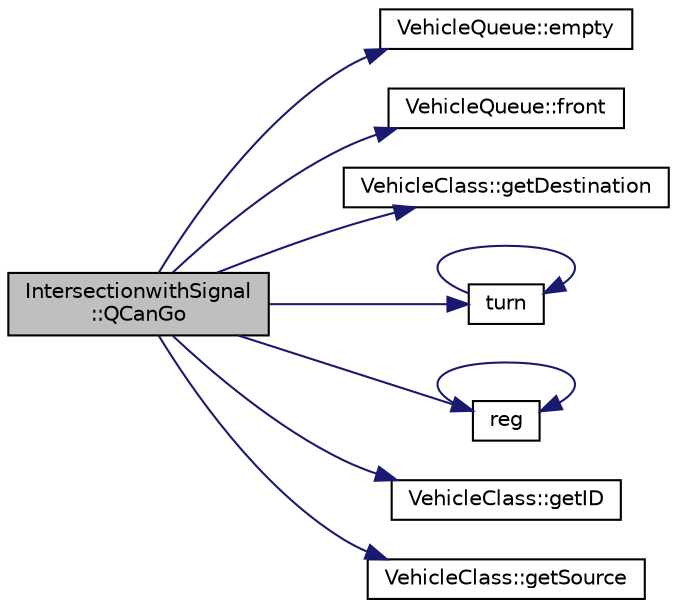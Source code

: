 digraph "IntersectionwithSignal::QCanGo"
{
  edge [fontname="Helvetica",fontsize="10",labelfontname="Helvetica",labelfontsize="10"];
  node [fontname="Helvetica",fontsize="10",shape=record];
  rankdir="LR";
  Node1 [label="IntersectionwithSignal\l::QCanGo",height=0.2,width=0.4,color="black", fillcolor="grey75", style="filled" fontcolor="black"];
  Node1 -> Node2 [color="midnightblue",fontsize="10",style="solid",fontname="Helvetica"];
  Node2 [label="VehicleQueue::empty",height=0.2,width=0.4,color="black", fillcolor="white", style="filled",URL="$class_vehicle_queue.html#a9c22a63f1c7562bc14be172a38cffcb9"];
  Node1 -> Node3 [color="midnightblue",fontsize="10",style="solid",fontname="Helvetica"];
  Node3 [label="VehicleQueue::front",height=0.2,width=0.4,color="black", fillcolor="white", style="filled",URL="$class_vehicle_queue.html#aff7fef0dc6401e38a26bc34ee0e78f2a"];
  Node1 -> Node4 [color="midnightblue",fontsize="10",style="solid",fontname="Helvetica"];
  Node4 [label="VehicleClass::getDestination",height=0.2,width=0.4,color="black", fillcolor="white", style="filled",URL="$class_vehicle_class.html#a2158372213aad34b03a4d8021e1dbd1d"];
  Node1 -> Node5 [color="midnightblue",fontsize="10",style="solid",fontname="Helvetica"];
  Node5 [label="turn",height=0.2,width=0.4,color="black", fillcolor="white", style="filled",URL="$_common_defs_8h.html#ab16114155cb6c7b1080dc8f52f1f8f7a"];
  Node5 -> Node5 [color="midnightblue",fontsize="10",style="solid",fontname="Helvetica"];
  Node1 -> Node6 [color="midnightblue",fontsize="10",style="solid",fontname="Helvetica"];
  Node6 [label="reg",height=0.2,width=0.4,color="black", fillcolor="white", style="filled",URL="$_common_defs_8h.html#aee7862becfb6aef94f34e882348eb275"];
  Node6 -> Node6 [color="midnightblue",fontsize="10",style="solid",fontname="Helvetica"];
  Node1 -> Node7 [color="midnightblue",fontsize="10",style="solid",fontname="Helvetica"];
  Node7 [label="VehicleClass::getID",height=0.2,width=0.4,color="black", fillcolor="white", style="filled",URL="$class_vehicle_class.html#a8f00863bdcac1822d486c3d119ff1340"];
  Node1 -> Node8 [color="midnightblue",fontsize="10",style="solid",fontname="Helvetica"];
  Node8 [label="VehicleClass::getSource",height=0.2,width=0.4,color="black", fillcolor="white", style="filled",URL="$class_vehicle_class.html#aa1e4f513ff1cf84e577f3c6e8bcd681f"];
}
